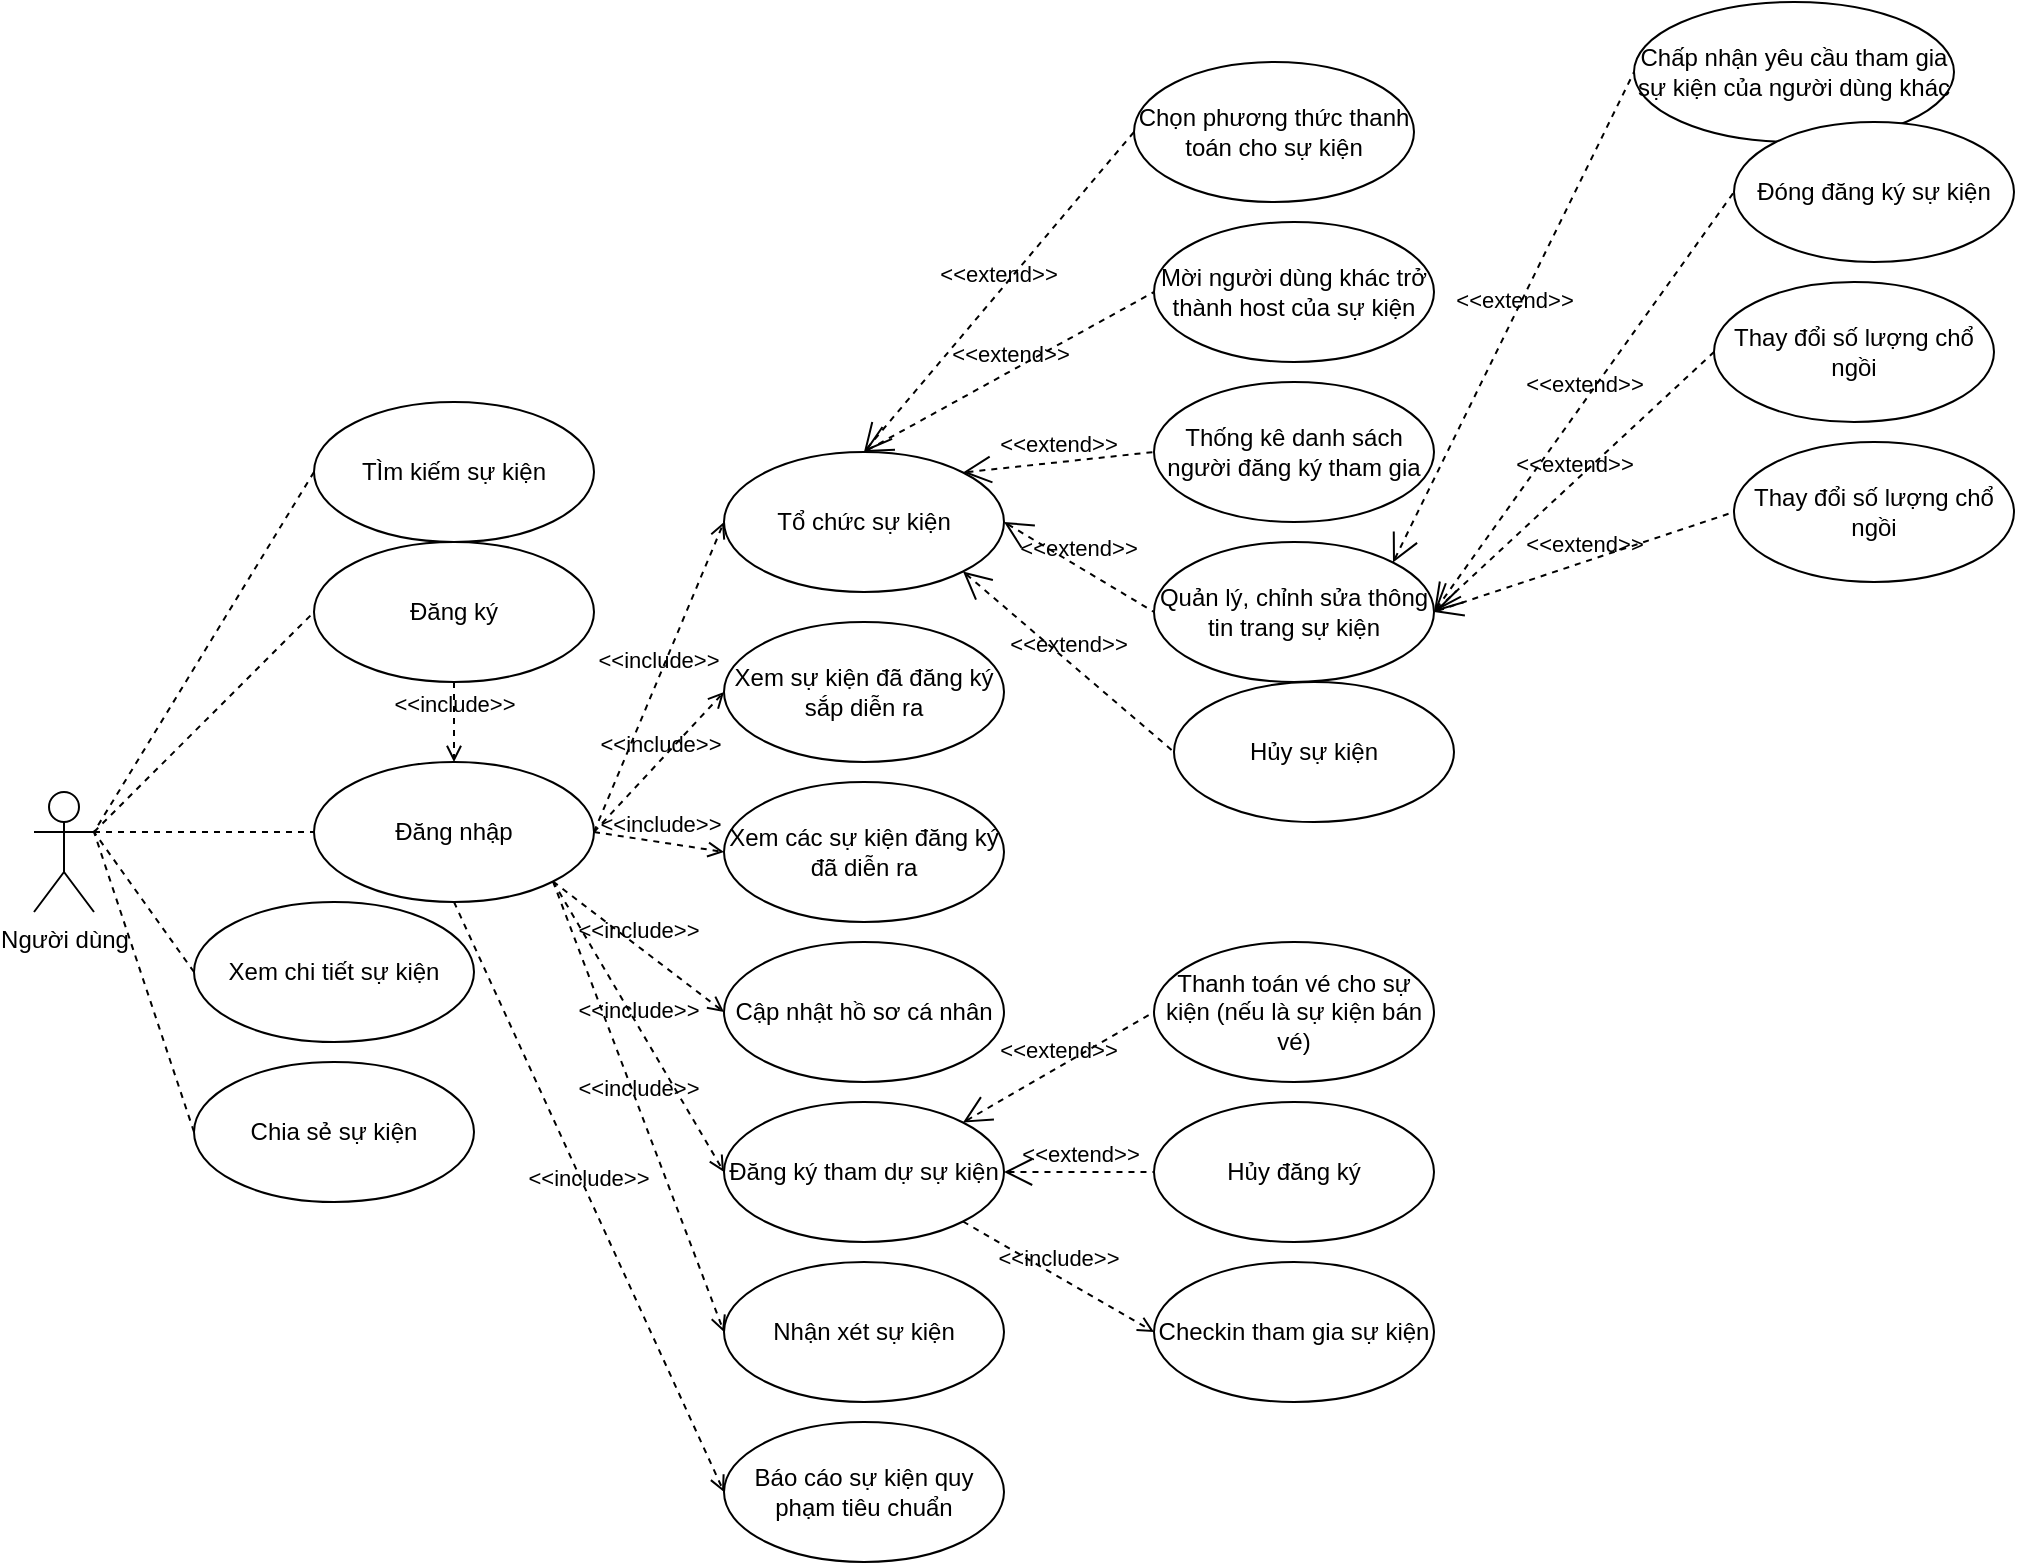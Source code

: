 <mxfile version="22.1.5" type="github" pages="6">
  <diagram name="User" id="NeqM0X-mX-ZQRLsJGkjQ">
    <mxGraphModel dx="1155" dy="683" grid="1" gridSize="10" guides="1" tooltips="1" connect="1" arrows="1" fold="1" page="1" pageScale="1" pageWidth="850" pageHeight="1100" math="0" shadow="0">
      <root>
        <mxCell id="0" />
        <mxCell id="1" parent="0" />
        <mxCell id="e6pvx2k11rM0_vtDr1QI-1" value="Người dùng" style="shape=umlActor;verticalLabelPosition=bottom;verticalAlign=top;html=1;outlineConnect=0;" parent="1" vertex="1">
          <mxGeometry x="80" y="485" width="30" height="60" as="geometry" />
        </mxCell>
        <mxCell id="e6pvx2k11rM0_vtDr1QI-2" value="Đăng nhập" style="ellipse;whiteSpace=wrap;html=1;" parent="1" vertex="1">
          <mxGeometry x="220" y="470" width="140" height="70" as="geometry" />
        </mxCell>
        <mxCell id="e6pvx2k11rM0_vtDr1QI-3" value="&amp;lt;&amp;lt;include&amp;gt;&amp;gt;" style="edgeStyle=none;html=1;endArrow=open;verticalAlign=bottom;dashed=1;labelBackgroundColor=none;rounded=0;exitX=1;exitY=0.5;exitDx=0;exitDy=0;entryX=0;entryY=0.5;entryDx=0;entryDy=0;" parent="1" source="e6pvx2k11rM0_vtDr1QI-2" target="e6pvx2k11rM0_vtDr1QI-4" edge="1">
          <mxGeometry width="160" relative="1" as="geometry">
            <mxPoint x="340" y="410" as="sourcePoint" />
            <mxPoint x="490" y="350" as="targetPoint" />
          </mxGeometry>
        </mxCell>
        <mxCell id="e6pvx2k11rM0_vtDr1QI-4" value="Tổ chức sự kiện" style="ellipse;whiteSpace=wrap;html=1;" parent="1" vertex="1">
          <mxGeometry x="425" y="315" width="140" height="70" as="geometry" />
        </mxCell>
        <mxCell id="e6pvx2k11rM0_vtDr1QI-5" value="Xem sự kiện đã đăng ký sắp diễn ra" style="ellipse;whiteSpace=wrap;html=1;" parent="1" vertex="1">
          <mxGeometry x="425" y="400" width="140" height="70" as="geometry" />
        </mxCell>
        <mxCell id="e6pvx2k11rM0_vtDr1QI-6" value="&amp;lt;&amp;lt;include&amp;gt;&amp;gt;" style="edgeStyle=none;html=1;endArrow=open;verticalAlign=bottom;dashed=1;labelBackgroundColor=none;rounded=0;exitX=1;exitY=0.5;exitDx=0;exitDy=0;entryX=0;entryY=0.5;entryDx=0;entryDy=0;" parent="1" source="e6pvx2k11rM0_vtDr1QI-2" target="e6pvx2k11rM0_vtDr1QI-5" edge="1">
          <mxGeometry width="160" relative="1" as="geometry">
            <mxPoint x="360" y="360" as="sourcePoint" />
            <mxPoint x="435" y="360" as="targetPoint" />
          </mxGeometry>
        </mxCell>
        <mxCell id="e6pvx2k11rM0_vtDr1QI-7" value="Xem các sự kiện đăng ký đã diễn ra" style="ellipse;whiteSpace=wrap;html=1;" parent="1" vertex="1">
          <mxGeometry x="425" y="480" width="140" height="70" as="geometry" />
        </mxCell>
        <mxCell id="e6pvx2k11rM0_vtDr1QI-8" value="&amp;lt;&amp;lt;include&amp;gt;&amp;gt;" style="edgeStyle=none;html=1;endArrow=open;verticalAlign=bottom;dashed=1;labelBackgroundColor=none;rounded=0;exitX=1;exitY=0.5;exitDx=0;exitDy=0;entryX=0;entryY=0.5;entryDx=0;entryDy=0;" parent="1" source="e6pvx2k11rM0_vtDr1QI-2" target="e6pvx2k11rM0_vtDr1QI-7" edge="1">
          <mxGeometry width="160" relative="1" as="geometry">
            <mxPoint x="360" y="360" as="sourcePoint" />
            <mxPoint x="435" y="445" as="targetPoint" />
          </mxGeometry>
        </mxCell>
        <mxCell id="e6pvx2k11rM0_vtDr1QI-9" value="Cập nhật hồ sơ cá nhân" style="ellipse;whiteSpace=wrap;html=1;" parent="1" vertex="1">
          <mxGeometry x="425" y="560" width="140" height="70" as="geometry" />
        </mxCell>
        <mxCell id="e6pvx2k11rM0_vtDr1QI-10" value="&amp;lt;&amp;lt;include&amp;gt;&amp;gt;" style="edgeStyle=none;html=1;endArrow=open;verticalAlign=bottom;dashed=1;labelBackgroundColor=none;rounded=0;exitX=1;exitY=1;exitDx=0;exitDy=0;entryX=0;entryY=0.5;entryDx=0;entryDy=0;" parent="1" source="e6pvx2k11rM0_vtDr1QI-2" target="e6pvx2k11rM0_vtDr1QI-9" edge="1">
          <mxGeometry width="160" relative="1" as="geometry">
            <mxPoint x="360" y="360" as="sourcePoint" />
            <mxPoint x="435" y="525" as="targetPoint" />
          </mxGeometry>
        </mxCell>
        <mxCell id="e6pvx2k11rM0_vtDr1QI-11" value="Đăng ký tham dự sự kiện" style="ellipse;whiteSpace=wrap;html=1;" parent="1" vertex="1">
          <mxGeometry x="425" y="640" width="140" height="70" as="geometry" />
        </mxCell>
        <mxCell id="e6pvx2k11rM0_vtDr1QI-12" value="&amp;lt;&amp;lt;include&amp;gt;&amp;gt;" style="edgeStyle=none;html=1;endArrow=open;verticalAlign=bottom;dashed=1;labelBackgroundColor=none;rounded=0;exitX=1;exitY=1;exitDx=0;exitDy=0;entryX=0;entryY=0.5;entryDx=0;entryDy=0;" parent="1" source="e6pvx2k11rM0_vtDr1QI-2" target="e6pvx2k11rM0_vtDr1QI-11" edge="1">
          <mxGeometry width="160" relative="1" as="geometry">
            <mxPoint x="339" y="385" as="sourcePoint" />
            <mxPoint x="435" y="605" as="targetPoint" />
          </mxGeometry>
        </mxCell>
        <mxCell id="e6pvx2k11rM0_vtDr1QI-13" value="Checkin tham gia sự kiện" style="ellipse;whiteSpace=wrap;html=1;" parent="1" vertex="1">
          <mxGeometry x="640" y="720" width="140" height="70" as="geometry" />
        </mxCell>
        <mxCell id="e6pvx2k11rM0_vtDr1QI-14" value="&amp;lt;&amp;lt;include&amp;gt;&amp;gt;" style="edgeStyle=none;html=1;endArrow=open;verticalAlign=bottom;dashed=1;labelBackgroundColor=none;rounded=0;exitX=1;exitY=1;exitDx=0;exitDy=0;entryX=0;entryY=0.5;entryDx=0;entryDy=0;" parent="1" source="e6pvx2k11rM0_vtDr1QI-11" target="e6pvx2k11rM0_vtDr1QI-13" edge="1">
          <mxGeometry width="160" relative="1" as="geometry">
            <mxPoint x="339" y="385" as="sourcePoint" />
            <mxPoint x="435" y="685" as="targetPoint" />
          </mxGeometry>
        </mxCell>
        <mxCell id="e6pvx2k11rM0_vtDr1QI-15" value="Nhận xét sự kiện" style="ellipse;whiteSpace=wrap;html=1;" parent="1" vertex="1">
          <mxGeometry x="425" y="720" width="140" height="70" as="geometry" />
        </mxCell>
        <mxCell id="e6pvx2k11rM0_vtDr1QI-16" value="&amp;lt;&amp;lt;include&amp;gt;&amp;gt;" style="edgeStyle=none;html=1;endArrow=open;verticalAlign=bottom;dashed=1;labelBackgroundColor=none;rounded=0;exitX=1;exitY=1;exitDx=0;exitDy=0;entryX=0;entryY=0.5;entryDx=0;entryDy=0;" parent="1" source="e6pvx2k11rM0_vtDr1QI-2" target="e6pvx2k11rM0_vtDr1QI-15" edge="1">
          <mxGeometry width="160" relative="1" as="geometry">
            <mxPoint x="280" y="470" as="sourcePoint" />
            <mxPoint x="435" y="770" as="targetPoint" />
          </mxGeometry>
        </mxCell>
        <mxCell id="e6pvx2k11rM0_vtDr1QI-17" value="" style="endArrow=none;dashed=1;html=1;rounded=0;entryX=0;entryY=0.5;entryDx=0;entryDy=0;exitX=1;exitY=0.333;exitDx=0;exitDy=0;exitPerimeter=0;" parent="1" source="e6pvx2k11rM0_vtDr1QI-1" target="e6pvx2k11rM0_vtDr1QI-2" edge="1">
          <mxGeometry width="50" height="50" relative="1" as="geometry">
            <mxPoint x="180" y="670" as="sourcePoint" />
            <mxPoint x="230" y="620" as="targetPoint" />
          </mxGeometry>
        </mxCell>
        <mxCell id="e6pvx2k11rM0_vtDr1QI-18" value="Đăng ký" style="ellipse;whiteSpace=wrap;html=1;" parent="1" vertex="1">
          <mxGeometry x="220" y="360" width="140" height="70" as="geometry" />
        </mxCell>
        <mxCell id="e6pvx2k11rM0_vtDr1QI-19" value="" style="endArrow=none;dashed=1;html=1;rounded=0;entryX=0;entryY=0.5;entryDx=0;entryDy=0;exitX=1;exitY=0.333;exitDx=0;exitDy=0;exitPerimeter=0;" parent="1" source="e6pvx2k11rM0_vtDr1QI-1" target="e6pvx2k11rM0_vtDr1QI-18" edge="1">
          <mxGeometry width="50" height="50" relative="1" as="geometry">
            <mxPoint x="180" y="360" as="sourcePoint" />
            <mxPoint x="220" y="360" as="targetPoint" />
          </mxGeometry>
        </mxCell>
        <mxCell id="e6pvx2k11rM0_vtDr1QI-20" value="Thanh toán vé cho sự kiện (nếu là sự kiện bán vé)" style="ellipse;whiteSpace=wrap;html=1;" parent="1" vertex="1">
          <mxGeometry x="640" y="560" width="140" height="70" as="geometry" />
        </mxCell>
        <mxCell id="e6pvx2k11rM0_vtDr1QI-21" value="Quản lý, chỉnh sửa thông tin trang sự kiện" style="ellipse;whiteSpace=wrap;html=1;" parent="1" vertex="1">
          <mxGeometry x="640" y="360" width="140" height="70" as="geometry" />
        </mxCell>
        <mxCell id="e6pvx2k11rM0_vtDr1QI-22" value="&amp;lt;&amp;lt;include&amp;gt;&amp;gt;" style="edgeStyle=none;html=1;endArrow=open;verticalAlign=bottom;dashed=1;labelBackgroundColor=none;rounded=0;exitX=0.5;exitY=1;exitDx=0;exitDy=0;entryX=0.5;entryY=0;entryDx=0;entryDy=0;" parent="1" source="e6pvx2k11rM0_vtDr1QI-18" target="e6pvx2k11rM0_vtDr1QI-2" edge="1">
          <mxGeometry width="160" relative="1" as="geometry">
            <mxPoint x="370" y="515" as="sourcePoint" />
            <mxPoint x="430" y="275" as="targetPoint" />
          </mxGeometry>
        </mxCell>
        <mxCell id="e6pvx2k11rM0_vtDr1QI-23" value="TÌm kiếm sự kiện" style="ellipse;whiteSpace=wrap;html=1;" parent="1" vertex="1">
          <mxGeometry x="220" y="290" width="140" height="70" as="geometry" />
        </mxCell>
        <mxCell id="e6pvx2k11rM0_vtDr1QI-24" value="Xem chi tiết sự kiện" style="ellipse;whiteSpace=wrap;html=1;" parent="1" vertex="1">
          <mxGeometry x="160" y="540" width="140" height="70" as="geometry" />
        </mxCell>
        <mxCell id="e6pvx2k11rM0_vtDr1QI-25" value="" style="endArrow=none;dashed=1;html=1;rounded=0;entryX=1;entryY=0.333;entryDx=0;entryDy=0;exitX=0;exitY=0.5;exitDx=0;exitDy=0;entryPerimeter=0;" parent="1" source="e6pvx2k11rM0_vtDr1QI-23" target="e6pvx2k11rM0_vtDr1QI-1" edge="1">
          <mxGeometry width="50" height="50" relative="1" as="geometry">
            <mxPoint x="170" y="515" as="sourcePoint" />
            <mxPoint x="230" y="375" as="targetPoint" />
          </mxGeometry>
        </mxCell>
        <mxCell id="e6pvx2k11rM0_vtDr1QI-26" value="" style="endArrow=none;dashed=1;html=1;rounded=0;entryX=1;entryY=0.333;entryDx=0;entryDy=0;exitX=0;exitY=0.5;exitDx=0;exitDy=0;entryPerimeter=0;" parent="1" source="e6pvx2k11rM0_vtDr1QI-24" target="e6pvx2k11rM0_vtDr1QI-1" edge="1">
          <mxGeometry width="50" height="50" relative="1" as="geometry">
            <mxPoint x="190" y="680" as="sourcePoint" />
            <mxPoint x="242" y="540" as="targetPoint" />
          </mxGeometry>
        </mxCell>
        <mxCell id="e6pvx2k11rM0_vtDr1QI-27" value="Chia sẻ sự kiện" style="ellipse;whiteSpace=wrap;html=1;" parent="1" vertex="1">
          <mxGeometry x="160" y="620" width="140" height="70" as="geometry" />
        </mxCell>
        <mxCell id="e6pvx2k11rM0_vtDr1QI-28" value="" style="endArrow=none;dashed=1;html=1;rounded=0;entryX=1;entryY=0.333;entryDx=0;entryDy=0;exitX=0;exitY=0.5;exitDx=0;exitDy=0;entryPerimeter=0;" parent="1" source="e6pvx2k11rM0_vtDr1QI-27" target="e6pvx2k11rM0_vtDr1QI-1" edge="1">
          <mxGeometry width="50" height="50" relative="1" as="geometry">
            <mxPoint x="200" y="670" as="sourcePoint" />
            <mxPoint x="251" y="540" as="targetPoint" />
          </mxGeometry>
        </mxCell>
        <mxCell id="e6pvx2k11rM0_vtDr1QI-29" value="Thống kê danh sách người đăng ký tham gia" style="ellipse;whiteSpace=wrap;html=1;" parent="1" vertex="1">
          <mxGeometry x="640" y="280" width="140" height="70" as="geometry" />
        </mxCell>
        <mxCell id="e6pvx2k11rM0_vtDr1QI-30" value="&amp;lt;&amp;lt;extend&amp;gt;&amp;gt;" style="edgeStyle=none;html=1;startArrow=open;endArrow=none;startSize=12;verticalAlign=bottom;dashed=1;labelBackgroundColor=none;rounded=0;exitX=1;exitY=0.5;exitDx=0;exitDy=0;entryX=0;entryY=0.5;entryDx=0;entryDy=0;" parent="1" source="e6pvx2k11rM0_vtDr1QI-4" target="e6pvx2k11rM0_vtDr1QI-21" edge="1">
          <mxGeometry width="160" relative="1" as="geometry">
            <mxPoint x="640" y="420" as="sourcePoint" />
            <mxPoint x="800" y="420" as="targetPoint" />
          </mxGeometry>
        </mxCell>
        <mxCell id="e6pvx2k11rM0_vtDr1QI-31" value="&amp;lt;&amp;lt;extend&amp;gt;&amp;gt;" style="edgeStyle=none;html=1;startArrow=open;endArrow=none;startSize=12;verticalAlign=bottom;dashed=1;labelBackgroundColor=none;rounded=0;entryX=0;entryY=0.5;entryDx=0;entryDy=0;exitX=1;exitY=0;exitDx=0;exitDy=0;" parent="1" source="e6pvx2k11rM0_vtDr1QI-4" target="e6pvx2k11rM0_vtDr1QI-29" edge="1">
          <mxGeometry width="160" relative="1" as="geometry">
            <mxPoint x="340" y="410" as="sourcePoint" />
            <mxPoint x="500" y="410" as="targetPoint" />
          </mxGeometry>
        </mxCell>
        <mxCell id="e6pvx2k11rM0_vtDr1QI-32" value="&amp;lt;&amp;lt;extend&amp;gt;&amp;gt;" style="edgeStyle=none;html=1;startArrow=open;endArrow=none;startSize=12;verticalAlign=bottom;dashed=1;labelBackgroundColor=none;rounded=0;exitX=1;exitY=1;exitDx=0;exitDy=0;entryX=0;entryY=0.5;entryDx=0;entryDy=0;" parent="1" source="e6pvx2k11rM0_vtDr1QI-4" target="e6pvx2k11rM0_vtDr1QI-33" edge="1">
          <mxGeometry width="160" relative="1" as="geometry">
            <mxPoint x="650" y="530" as="sourcePoint" />
            <mxPoint x="810" y="530" as="targetPoint" />
          </mxGeometry>
        </mxCell>
        <mxCell id="e6pvx2k11rM0_vtDr1QI-33" value="Hủy sự kiện" style="ellipse;whiteSpace=wrap;html=1;" parent="1" vertex="1">
          <mxGeometry x="650" y="430" width="140" height="70" as="geometry" />
        </mxCell>
        <mxCell id="e6pvx2k11rM0_vtDr1QI-34" value="Mời người dùng khác trở thành host của sự kiện" style="ellipse;whiteSpace=wrap;html=1;" parent="1" vertex="1">
          <mxGeometry x="640" y="200" width="140" height="70" as="geometry" />
        </mxCell>
        <mxCell id="e6pvx2k11rM0_vtDr1QI-35" value="&amp;lt;&amp;lt;extend&amp;gt;&amp;gt;" style="edgeStyle=none;html=1;startArrow=open;endArrow=none;startSize=12;verticalAlign=bottom;dashed=1;labelBackgroundColor=none;rounded=0;entryX=0;entryY=0.5;entryDx=0;entryDy=0;exitX=0.5;exitY=0;exitDx=0;exitDy=0;" parent="1" source="e6pvx2k11rM0_vtDr1QI-4" target="e6pvx2k11rM0_vtDr1QI-34" edge="1">
          <mxGeometry width="160" relative="1" as="geometry">
            <mxPoint x="544" y="245" as="sourcePoint" />
            <mxPoint x="500" y="330" as="targetPoint" />
          </mxGeometry>
        </mxCell>
        <mxCell id="e6pvx2k11rM0_vtDr1QI-36" value="&amp;lt;&amp;lt;extend&amp;gt;&amp;gt;" style="edgeStyle=none;html=1;startArrow=open;endArrow=none;startSize=12;verticalAlign=bottom;dashed=1;labelBackgroundColor=none;rounded=0;exitX=1;exitY=0.5;exitDx=0;exitDy=0;entryX=0;entryY=0.5;entryDx=0;entryDy=0;" parent="1" source="e6pvx2k11rM0_vtDr1QI-11" target="e6pvx2k11rM0_vtDr1QI-37" edge="1">
          <mxGeometry width="160" relative="1" as="geometry">
            <mxPoint x="600" y="630" as="sourcePoint" />
            <mxPoint x="866" y="785" as="targetPoint" />
          </mxGeometry>
        </mxCell>
        <mxCell id="e6pvx2k11rM0_vtDr1QI-37" value="Hủy đăng ký" style="ellipse;whiteSpace=wrap;html=1;" parent="1" vertex="1">
          <mxGeometry x="640" y="640" width="140" height="70" as="geometry" />
        </mxCell>
        <mxCell id="e6pvx2k11rM0_vtDr1QI-38" value="&amp;lt;&amp;lt;extend&amp;gt;&amp;gt;" style="edgeStyle=none;html=1;startArrow=open;endArrow=none;startSize=12;verticalAlign=bottom;dashed=1;labelBackgroundColor=none;rounded=0;exitX=1;exitY=0;exitDx=0;exitDy=0;entryX=0;entryY=0.5;entryDx=0;entryDy=0;" parent="1" source="e6pvx2k11rM0_vtDr1QI-11" target="e6pvx2k11rM0_vtDr1QI-20" edge="1">
          <mxGeometry width="160" relative="1" as="geometry">
            <mxPoint x="575" y="685" as="sourcePoint" />
            <mxPoint x="650" y="685" as="targetPoint" />
          </mxGeometry>
        </mxCell>
        <mxCell id="e6pvx2k11rM0_vtDr1QI-39" value="Báo cáo sự kiện quy phạm tiêu chuẩn" style="ellipse;whiteSpace=wrap;html=1;" parent="1" vertex="1">
          <mxGeometry x="425" y="800" width="140" height="70" as="geometry" />
        </mxCell>
        <mxCell id="e6pvx2k11rM0_vtDr1QI-40" value="&amp;lt;&amp;lt;include&amp;gt;&amp;gt;" style="edgeStyle=none;html=1;endArrow=open;verticalAlign=bottom;dashed=1;labelBackgroundColor=none;rounded=0;exitX=0.5;exitY=1;exitDx=0;exitDy=0;entryX=0;entryY=0.5;entryDx=0;entryDy=0;" parent="1" source="e6pvx2k11rM0_vtDr1QI-2" target="e6pvx2k11rM0_vtDr1QI-39" edge="1">
          <mxGeometry width="160" relative="1" as="geometry">
            <mxPoint x="349" y="540" as="sourcePoint" />
            <mxPoint x="435" y="765" as="targetPoint" />
          </mxGeometry>
        </mxCell>
        <mxCell id="xnBWXl8hW-DCX4TU_5qS-3" value="Chọn phương thức thanh toán cho sự kiện" style="ellipse;whiteSpace=wrap;html=1;" vertex="1" parent="1">
          <mxGeometry x="630" y="120" width="140" height="70" as="geometry" />
        </mxCell>
        <mxCell id="xnBWXl8hW-DCX4TU_5qS-4" value="&amp;lt;&amp;lt;extend&amp;gt;&amp;gt;" style="edgeStyle=none;html=1;startArrow=open;endArrow=none;startSize=12;verticalAlign=bottom;dashed=1;labelBackgroundColor=none;rounded=0;entryX=0;entryY=0.5;entryDx=0;entryDy=0;exitX=0.5;exitY=0;exitDx=0;exitDy=0;" edge="1" parent="1" source="e6pvx2k11rM0_vtDr1QI-4" target="xnBWXl8hW-DCX4TU_5qS-3">
          <mxGeometry width="160" relative="1" as="geometry">
            <mxPoint x="505" y="325" as="sourcePoint" />
            <mxPoint x="650" y="245" as="targetPoint" />
          </mxGeometry>
        </mxCell>
        <mxCell id="xnBWXl8hW-DCX4TU_5qS-5" value="Chấp nhận yêu cầu tham gia sự kiện của người dùng khác" style="ellipse;whiteSpace=wrap;html=1;" vertex="1" parent="1">
          <mxGeometry x="880" y="90" width="160" height="70" as="geometry" />
        </mxCell>
        <mxCell id="xnBWXl8hW-DCX4TU_5qS-6" value="&amp;lt;&amp;lt;extend&amp;gt;&amp;gt;" style="edgeStyle=none;html=1;startArrow=open;endArrow=none;startSize=12;verticalAlign=bottom;dashed=1;labelBackgroundColor=none;rounded=0;entryX=0;entryY=0.5;entryDx=0;entryDy=0;exitX=1;exitY=0;exitDx=0;exitDy=0;" edge="1" parent="1" source="e6pvx2k11rM0_vtDr1QI-21" target="xnBWXl8hW-DCX4TU_5qS-5">
          <mxGeometry width="160" relative="1" as="geometry">
            <mxPoint x="460" y="310" as="sourcePoint" />
            <mxPoint x="585" y="60" as="targetPoint" />
          </mxGeometry>
        </mxCell>
        <mxCell id="xnBWXl8hW-DCX4TU_5qS-7" value="Thay đổi số lượng chổ ngồi" style="ellipse;whiteSpace=wrap;html=1;" vertex="1" parent="1">
          <mxGeometry x="920" y="230" width="140" height="70" as="geometry" />
        </mxCell>
        <mxCell id="xnBWXl8hW-DCX4TU_5qS-8" value="&amp;lt;&amp;lt;extend&amp;gt;&amp;gt;" style="edgeStyle=none;html=1;startArrow=open;endArrow=none;startSize=12;verticalAlign=bottom;dashed=1;labelBackgroundColor=none;rounded=0;entryX=0;entryY=0.5;entryDx=0;entryDy=0;exitX=1;exitY=0.5;exitDx=0;exitDy=0;" edge="1" parent="1" source="e6pvx2k11rM0_vtDr1QI-21" target="xnBWXl8hW-DCX4TU_5qS-7">
          <mxGeometry width="160" relative="1" as="geometry">
            <mxPoint x="590" y="330" as="sourcePoint" />
            <mxPoint x="750" y="330" as="targetPoint" />
          </mxGeometry>
        </mxCell>
        <mxCell id="xnBWXl8hW-DCX4TU_5qS-9" value="Đóng đăng ký sự kiện" style="ellipse;whiteSpace=wrap;html=1;" vertex="1" parent="1">
          <mxGeometry x="930" y="150" width="140" height="70" as="geometry" />
        </mxCell>
        <mxCell id="xnBWXl8hW-DCX4TU_5qS-10" value="&amp;lt;&amp;lt;extend&amp;gt;&amp;gt;" style="edgeStyle=none;html=1;startArrow=open;endArrow=none;startSize=12;verticalAlign=bottom;dashed=1;labelBackgroundColor=none;rounded=0;entryX=0;entryY=0.5;entryDx=0;entryDy=0;exitX=1;exitY=0.5;exitDx=0;exitDy=0;" edge="1" parent="1" target="xnBWXl8hW-DCX4TU_5qS-9" source="e6pvx2k11rM0_vtDr1QI-21">
          <mxGeometry width="160" relative="1" as="geometry">
            <mxPoint x="820" y="455" as="sourcePoint" />
            <mxPoint x="790" y="390" as="targetPoint" />
          </mxGeometry>
        </mxCell>
        <mxCell id="xnBWXl8hW-DCX4TU_5qS-11" value="Thay đổi số lượng chổ ngồi" style="ellipse;whiteSpace=wrap;html=1;" vertex="1" parent="1">
          <mxGeometry x="930" y="310" width="140" height="70" as="geometry" />
        </mxCell>
        <mxCell id="xnBWXl8hW-DCX4TU_5qS-12" value="&amp;lt;&amp;lt;extend&amp;gt;&amp;gt;" style="edgeStyle=none;html=1;startArrow=open;endArrow=none;startSize=12;verticalAlign=bottom;dashed=1;labelBackgroundColor=none;rounded=0;entryX=0;entryY=0.5;entryDx=0;entryDy=0;exitX=1;exitY=0.5;exitDx=0;exitDy=0;" edge="1" parent="1" target="xnBWXl8hW-DCX4TU_5qS-11" source="e6pvx2k11rM0_vtDr1QI-21">
          <mxGeometry width="160" relative="1" as="geometry">
            <mxPoint x="860" y="345" as="sourcePoint" />
            <mxPoint x="830" y="280" as="targetPoint" />
          </mxGeometry>
        </mxCell>
      </root>
    </mxGraphModel>
  </diagram>
  <diagram id="KKULIdPZI-srDTRWcoeI" name="Admin">
    <mxGraphModel dx="1386" dy="819" grid="1" gridSize="10" guides="1" tooltips="1" connect="1" arrows="1" fold="1" page="1" pageScale="1" pageWidth="850" pageHeight="1100" math="0" shadow="0">
      <root>
        <mxCell id="0" />
        <mxCell id="1" parent="0" />
        <mxCell id="qllgtkI8i4HDoAaYyHrx-1" value="Xem chi tiết sự kiện" style="ellipse;whiteSpace=wrap;html=1;" parent="1" vertex="1">
          <mxGeometry x="550" y="340" width="120" height="80" as="geometry" />
        </mxCell>
        <mxCell id="qllgtkI8i4HDoAaYyHrx-2" value="Hủy sự kiện" style="ellipse;whiteSpace=wrap;html=1;" parent="1" vertex="1">
          <mxGeometry x="365" y="160" width="120" height="80" as="geometry" />
        </mxCell>
        <mxCell id="qllgtkI8i4HDoAaYyHrx-3" value="Gửi email" style="ellipse;whiteSpace=wrap;html=1;" parent="1" vertex="1">
          <mxGeometry x="365" y="250" width="120" height="80" as="geometry" />
        </mxCell>
        <mxCell id="qllgtkI8i4HDoAaYyHrx-4" value="Xem danh sách các sự kiện" style="ellipse;whiteSpace=wrap;html=1;" parent="1" vertex="1">
          <mxGeometry x="365" y="340" width="120" height="80" as="geometry" />
        </mxCell>
        <mxCell id="qllgtkI8i4HDoAaYyHrx-5" value="Chỉnh sửa sự kiện" style="ellipse;whiteSpace=wrap;html=1;" parent="1" vertex="1">
          <mxGeometry x="365" y="430" width="120" height="80" as="geometry" />
        </mxCell>
        <mxCell id="qllgtkI8i4HDoAaYyHrx-6" value="Đăng nhập" style="ellipse;whiteSpace=wrap;html=1;" parent="1" vertex="1">
          <mxGeometry x="180" y="270" width="120" height="80" as="geometry" />
        </mxCell>
        <mxCell id="qllgtkI8i4HDoAaYyHrx-7" value="&amp;lt;&amp;lt;include&amp;gt;&amp;gt;" style="edgeStyle=none;html=1;endArrow=open;verticalAlign=bottom;dashed=1;labelBackgroundColor=none;rounded=0;entryX=0;entryY=0.5;entryDx=0;entryDy=0;exitX=1;exitY=0.5;exitDx=0;exitDy=0;" parent="1" source="qllgtkI8i4HDoAaYyHrx-6" target="qllgtkI8i4HDoAaYyHrx-2" edge="1">
          <mxGeometry width="160" relative="1" as="geometry">
            <mxPoint x="410" y="320" as="sourcePoint" />
            <mxPoint x="545" y="140" as="targetPoint" />
          </mxGeometry>
        </mxCell>
        <mxCell id="qllgtkI8i4HDoAaYyHrx-8" value="&amp;lt;&amp;lt;include&amp;gt;&amp;gt;" style="edgeStyle=none;html=1;endArrow=open;verticalAlign=bottom;dashed=1;labelBackgroundColor=none;rounded=0;entryX=0;entryY=0.5;entryDx=0;entryDy=0;exitX=1;exitY=0.5;exitDx=0;exitDy=0;" parent="1" source="qllgtkI8i4HDoAaYyHrx-6" target="qllgtkI8i4HDoAaYyHrx-3" edge="1">
          <mxGeometry width="160" relative="1" as="geometry">
            <mxPoint x="420" y="330" as="sourcePoint" />
            <mxPoint x="555" y="150" as="targetPoint" />
          </mxGeometry>
        </mxCell>
        <mxCell id="qllgtkI8i4HDoAaYyHrx-9" value="&amp;lt;&amp;lt;include&amp;gt;&amp;gt;" style="edgeStyle=none;html=1;endArrow=open;verticalAlign=bottom;dashed=1;labelBackgroundColor=none;rounded=0;entryX=0;entryY=0.5;entryDx=0;entryDy=0;exitX=1;exitY=0.5;exitDx=0;exitDy=0;" parent="1" source="qllgtkI8i4HDoAaYyHrx-6" target="qllgtkI8i4HDoAaYyHrx-4" edge="1">
          <mxGeometry width="160" relative="1" as="geometry">
            <mxPoint x="430" y="340" as="sourcePoint" />
            <mxPoint x="565" y="160" as="targetPoint" />
          </mxGeometry>
        </mxCell>
        <mxCell id="qllgtkI8i4HDoAaYyHrx-10" value="&amp;lt;&amp;lt;include&amp;gt;&amp;gt;" style="edgeStyle=none;html=1;endArrow=open;verticalAlign=bottom;dashed=1;labelBackgroundColor=none;rounded=0;entryX=0;entryY=0.5;entryDx=0;entryDy=0;exitX=1;exitY=0.5;exitDx=0;exitDy=0;" parent="1" source="qllgtkI8i4HDoAaYyHrx-6" target="qllgtkI8i4HDoAaYyHrx-5" edge="1">
          <mxGeometry width="160" relative="1" as="geometry">
            <mxPoint x="440" y="350" as="sourcePoint" />
            <mxPoint x="575" y="170" as="targetPoint" />
          </mxGeometry>
        </mxCell>
        <mxCell id="qllgtkI8i4HDoAaYyHrx-11" value="Admin" style="shape=umlActor;html=1;verticalLabelPosition=bottom;verticalAlign=top;align=center;" parent="1" vertex="1">
          <mxGeometry x="120" y="290" width="30" height="60" as="geometry" />
        </mxCell>
        <mxCell id="qllgtkI8i4HDoAaYyHrx-12" value="" style="endArrow=none;dashed=1;html=1;dashPattern=1 3;strokeWidth=2;rounded=0;entryX=1;entryY=0.333;entryDx=0;entryDy=0;entryPerimeter=0;exitX=0;exitY=0.5;exitDx=0;exitDy=0;" parent="1" source="qllgtkI8i4HDoAaYyHrx-6" target="qllgtkI8i4HDoAaYyHrx-11" edge="1">
          <mxGeometry width="50" height="50" relative="1" as="geometry">
            <mxPoint x="510" y="310" as="sourcePoint" />
            <mxPoint x="560" y="260" as="targetPoint" />
          </mxGeometry>
        </mxCell>
        <mxCell id="qllgtkI8i4HDoAaYyHrx-13" value="&amp;lt;&amp;lt;extend&amp;gt;&amp;gt;" style="edgeStyle=none;html=1;startArrow=open;endArrow=none;startSize=12;verticalAlign=bottom;dashed=1;labelBackgroundColor=none;rounded=0;exitX=1;exitY=0.5;exitDx=0;exitDy=0;entryX=0;entryY=0.5;entryDx=0;entryDy=0;" parent="1" source="qllgtkI8i4HDoAaYyHrx-4" target="qllgtkI8i4HDoAaYyHrx-1" edge="1">
          <mxGeometry width="160" relative="1" as="geometry">
            <mxPoint x="340" y="280" as="sourcePoint" />
            <mxPoint x="500" y="280" as="targetPoint" />
          </mxGeometry>
        </mxCell>
        <mxCell id="qllgtkI8i4HDoAaYyHrx-14" value="Quản lý việc khóa tài khoản người dùng" style="ellipse;whiteSpace=wrap;html=1;" parent="1" vertex="1">
          <mxGeometry x="365" y="520" width="120" height="80" as="geometry" />
        </mxCell>
        <mxCell id="qllgtkI8i4HDoAaYyHrx-15" value="&amp;lt;&amp;lt;include&amp;gt;&amp;gt;" style="edgeStyle=none;html=1;endArrow=open;verticalAlign=bottom;dashed=1;labelBackgroundColor=none;rounded=0;entryX=0;entryY=0.5;entryDx=0;entryDy=0;exitX=1;exitY=1;exitDx=0;exitDy=0;" parent="1" source="qllgtkI8i4HDoAaYyHrx-6" target="qllgtkI8i4HDoAaYyHrx-14" edge="1">
          <mxGeometry width="160" relative="1" as="geometry">
            <mxPoint x="310" y="320" as="sourcePoint" />
            <mxPoint x="375" y="480" as="targetPoint" />
          </mxGeometry>
        </mxCell>
      </root>
    </mxGraphModel>
  </diagram>
  <diagram id="6-pq8HjNQF-Kplnulmwx" name="Signup">
    <mxGraphModel dx="1386" dy="819" grid="1" gridSize="10" guides="1" tooltips="1" connect="1" arrows="1" fold="1" page="1" pageScale="1" pageWidth="850" pageHeight="1100" math="0" shadow="0">
      <root>
        <mxCell id="0" />
        <mxCell id="1" parent="0" />
        <mxCell id="5BU5sunPpOds_kOeNxCy-1" value="" style="html=1;dashed=0;whiteSpace=wrap;" parent="1" vertex="1">
          <mxGeometry x="430" y="80" width="300" height="600" as="geometry" />
        </mxCell>
        <mxCell id="5BU5sunPpOds_kOeNxCy-2" value="" style="html=1;dashed=0;whiteSpace=wrap;" parent="1" vertex="1">
          <mxGeometry x="200" y="80" width="220" height="600" as="geometry" />
        </mxCell>
        <mxCell id="5BU5sunPpOds_kOeNxCy-3" value="" style="ellipse;html=1;shape=startState;fillColor=#000000;strokeColor=#ff0000;" parent="1" vertex="1">
          <mxGeometry x="260" y="130" width="30" height="30" as="geometry" />
        </mxCell>
        <mxCell id="5BU5sunPpOds_kOeNxCy-4" value="" style="edgeStyle=orthogonalEdgeStyle;html=1;verticalAlign=bottom;endArrow=open;endSize=8;strokeColor=#ff0000;rounded=0;entryX=0.5;entryY=0;entryDx=0;entryDy=0;" parent="1" source="5BU5sunPpOds_kOeNxCy-3" target="5BU5sunPpOds_kOeNxCy-9" edge="1">
          <mxGeometry relative="1" as="geometry">
            <mxPoint x="275" y="220" as="targetPoint" />
          </mxGeometry>
        </mxCell>
        <mxCell id="5BU5sunPpOds_kOeNxCy-5" value="" style="ellipse;html=1;shape=endState;fillColor=#000000;strokeColor=#ff0000;" parent="1" vertex="1">
          <mxGeometry x="645" y="630" width="30" height="30" as="geometry" />
        </mxCell>
        <mxCell id="5BU5sunPpOds_kOeNxCy-6" value="Có tài khoản?" style="rhombus;whiteSpace=wrap;html=1;fontColor=#000000;fillColor=#ffffc0;strokeColor=#ff0000;" parent="1" vertex="1">
          <mxGeometry x="235" y="280" width="80" height="40" as="geometry" />
        </mxCell>
        <mxCell id="5BU5sunPpOds_kOeNxCy-7" value="no" style="edgeStyle=orthogonalEdgeStyle;html=1;align=left;verticalAlign=bottom;endArrow=open;endSize=8;strokeColor=#ff0000;rounded=0;entryX=0;entryY=0.5;entryDx=0;entryDy=0;" parent="1" source="5BU5sunPpOds_kOeNxCy-6" target="5BU5sunPpOds_kOeNxCy-10" edge="1">
          <mxGeometry x="-1" relative="1" as="geometry">
            <mxPoint x="670" y="380" as="targetPoint" />
          </mxGeometry>
        </mxCell>
        <mxCell id="5BU5sunPpOds_kOeNxCy-8" value="yes" style="edgeStyle=orthogonalEdgeStyle;html=1;align=left;verticalAlign=top;endArrow=open;endSize=8;strokeColor=#ff0000;rounded=0;entryX=0.5;entryY=0;entryDx=0;entryDy=0;" parent="1" source="5BU5sunPpOds_kOeNxCy-6" target="5BU5sunPpOds_kOeNxCy-12" edge="1">
          <mxGeometry x="-1" relative="1" as="geometry">
            <mxPoint x="440" y="370" as="targetPoint" />
            <Array as="points">
              <mxPoint x="275" y="380" />
              <mxPoint x="275" y="380" />
            </Array>
          </mxGeometry>
        </mxCell>
        <mxCell id="5BU5sunPpOds_kOeNxCy-9" value="Tương tác với web" style="rounded=1;whiteSpace=wrap;html=1;arcSize=40;fontColor=#000000;fillColor=#ffffc0;strokeColor=#ff0000;" parent="1" vertex="1">
          <mxGeometry x="215" y="200" width="120" height="40" as="geometry" />
        </mxCell>
        <mxCell id="5BU5sunPpOds_kOeNxCy-10" value="Form đăng ký" style="rounded=1;whiteSpace=wrap;html=1;arcSize=40;fontColor=#000000;fillColor=#ffffc0;strokeColor=#ff0000;" parent="1" vertex="1">
          <mxGeometry x="600" y="280" width="120" height="40" as="geometry" />
        </mxCell>
        <mxCell id="5BU5sunPpOds_kOeNxCy-11" value="" style="edgeStyle=orthogonalEdgeStyle;html=1;verticalAlign=bottom;endArrow=open;endSize=8;strokeColor=#ff0000;rounded=0;entryX=0.5;entryY=0;entryDx=0;entryDy=0;" parent="1" source="5BU5sunPpOds_kOeNxCy-10" target="5BU5sunPpOds_kOeNxCy-15" edge="1">
          <mxGeometry relative="1" as="geometry">
            <mxPoint x="580" y="300" as="targetPoint" />
            <Array as="points">
              <mxPoint x="660" y="330" />
              <mxPoint x="585" y="330" />
            </Array>
          </mxGeometry>
        </mxCell>
        <mxCell id="5BU5sunPpOds_kOeNxCy-12" value="Nhập email và mật khẩu" style="rounded=1;whiteSpace=wrap;html=1;arcSize=40;fontColor=#000000;fillColor=#ffffc0;strokeColor=#ff0000;" parent="1" vertex="1">
          <mxGeometry x="215" y="380" width="120" height="40" as="geometry" />
        </mxCell>
        <mxCell id="5BU5sunPpOds_kOeNxCy-13" value="" style="edgeStyle=orthogonalEdgeStyle;html=1;verticalAlign=bottom;endArrow=open;endSize=8;strokeColor=#ff0000;rounded=0;exitX=0.5;exitY=1;exitDx=0;exitDy=0;entryX=0;entryY=0.5;entryDx=0;entryDy=0;" parent="1" source="5BU5sunPpOds_kOeNxCy-12" target="5BU5sunPpOds_kOeNxCy-21" edge="1">
          <mxGeometry relative="1" as="geometry">
            <mxPoint x="275" y="480" as="targetPoint" />
            <mxPoint x="720" y="370" as="sourcePoint" />
          </mxGeometry>
        </mxCell>
        <mxCell id="5BU5sunPpOds_kOeNxCy-14" value="" style="edgeStyle=orthogonalEdgeStyle;html=1;verticalAlign=bottom;endArrow=open;endSize=8;strokeColor=#ff0000;rounded=0;entryX=0.5;entryY=0;entryDx=0;entryDy=0;exitX=0.5;exitY=1;exitDx=0;exitDy=0;" parent="1" source="5BU5sunPpOds_kOeNxCy-9" target="5BU5sunPpOds_kOeNxCy-6" edge="1">
          <mxGeometry relative="1" as="geometry">
            <mxPoint x="610" y="260" as="targetPoint" />
            <mxPoint x="610" y="200" as="sourcePoint" />
          </mxGeometry>
        </mxCell>
        <mxCell id="5BU5sunPpOds_kOeNxCy-15" value="Nhập email và mật khẩu" style="rounded=1;whiteSpace=wrap;html=1;arcSize=40;fontColor=#000000;fillColor=#ffffc0;strokeColor=#ff0000;" parent="1" vertex="1">
          <mxGeometry x="525" y="350" width="120" height="40" as="geometry" />
        </mxCell>
        <mxCell id="5BU5sunPpOds_kOeNxCy-16" value="" style="edgeStyle=orthogonalEdgeStyle;html=1;verticalAlign=bottom;endArrow=open;endSize=8;strokeColor=#ff0000;rounded=0;exitX=0.5;exitY=1;exitDx=0;exitDy=0;entryX=0;entryY=0.5;entryDx=0;entryDy=0;" parent="1" source="5BU5sunPpOds_kOeNxCy-15" target="5BU5sunPpOds_kOeNxCy-17" edge="1">
          <mxGeometry relative="1" as="geometry">
            <mxPoint x="425" y="480" as="targetPoint" />
            <mxPoint x="905" y="370" as="sourcePoint" />
          </mxGeometry>
        </mxCell>
        <mxCell id="5BU5sunPpOds_kOeNxCy-17" value="Lưu dữ liệu" style="rounded=1;whiteSpace=wrap;html=1;arcSize=40;fontColor=#000000;fillColor=#ffffc0;strokeColor=#ff0000;" parent="1" vertex="1">
          <mxGeometry x="600" y="440" width="120" height="40" as="geometry" />
        </mxCell>
        <mxCell id="5BU5sunPpOds_kOeNxCy-18" value="" style="edgeStyle=orthogonalEdgeStyle;html=1;verticalAlign=bottom;endArrow=open;endSize=8;strokeColor=#ff0000;rounded=0;entryX=0.5;entryY=0;entryDx=0;entryDy=0;" parent="1" source="5BU5sunPpOds_kOeNxCy-17" target="5BU5sunPpOds_kOeNxCy-19" edge="1">
          <mxGeometry relative="1" as="geometry">
            <mxPoint x="545" y="540" as="targetPoint" />
          </mxGeometry>
        </mxCell>
        <mxCell id="5BU5sunPpOds_kOeNxCy-19" value="Hiển thị trang web" style="rounded=1;whiteSpace=wrap;html=1;arcSize=40;fontColor=#000000;fillColor=#ffffc0;strokeColor=#ff0000;" parent="1" vertex="1">
          <mxGeometry x="600" y="560" width="120" height="40" as="geometry" />
        </mxCell>
        <mxCell id="5BU5sunPpOds_kOeNxCy-20" value="" style="edgeStyle=orthogonalEdgeStyle;html=1;verticalAlign=bottom;endArrow=open;endSize=8;strokeColor=#ff0000;rounded=0;entryX=0.5;entryY=0;entryDx=0;entryDy=0;" parent="1" source="5BU5sunPpOds_kOeNxCy-19" target="5BU5sunPpOds_kOeNxCy-5" edge="1">
          <mxGeometry relative="1" as="geometry">
            <mxPoint x="360" y="630" as="targetPoint" />
          </mxGeometry>
        </mxCell>
        <mxCell id="5BU5sunPpOds_kOeNxCy-21" value="Hợp lệ?" style="rhombus;whiteSpace=wrap;html=1;fontColor=#000000;fillColor=#ffffc0;strokeColor=#ff0000;" parent="1" vertex="1">
          <mxGeometry x="460" y="440" width="80" height="40" as="geometry" />
        </mxCell>
        <mxCell id="5BU5sunPpOds_kOeNxCy-22" value="no" style="edgeStyle=orthogonalEdgeStyle;html=1;align=left;verticalAlign=bottom;endArrow=open;endSize=8;strokeColor=#ff0000;rounded=0;entryX=1;entryY=0.5;entryDx=0;entryDy=0;" parent="1" source="5BU5sunPpOds_kOeNxCy-21" target="5BU5sunPpOds_kOeNxCy-12" edge="1">
          <mxGeometry x="-1" relative="1" as="geometry">
            <mxPoint x="485" y="540" as="targetPoint" />
            <Array as="points">
              <mxPoint x="500" y="400" />
            </Array>
          </mxGeometry>
        </mxCell>
        <mxCell id="5BU5sunPpOds_kOeNxCy-23" value="yes" style="edgeStyle=orthogonalEdgeStyle;html=1;align=left;verticalAlign=top;endArrow=open;endSize=8;strokeColor=#ff0000;rounded=0;entryX=1;entryY=0.5;entryDx=0;entryDy=0;" parent="1" source="5BU5sunPpOds_kOeNxCy-21" target="5BU5sunPpOds_kOeNxCy-24" edge="1">
          <mxGeometry x="-1" relative="1" as="geometry">
            <mxPoint x="380" y="580" as="targetPoint" />
            <Array as="points">
              <mxPoint x="500" y="520" />
            </Array>
          </mxGeometry>
        </mxCell>
        <mxCell id="5BU5sunPpOds_kOeNxCy-24" value="Đăng nhập thành công" style="rounded=1;whiteSpace=wrap;html=1;arcSize=40;fontColor=#000000;fillColor=#ffffc0;strokeColor=#ff0000;" parent="1" vertex="1">
          <mxGeometry x="215" y="500" width="120" height="40" as="geometry" />
        </mxCell>
        <mxCell id="5BU5sunPpOds_kOeNxCy-25" value="" style="edgeStyle=orthogonalEdgeStyle;html=1;verticalAlign=bottom;endArrow=open;endSize=8;strokeColor=#ff0000;rounded=0;entryX=0;entryY=0.5;entryDx=0;entryDy=0;" parent="1" source="5BU5sunPpOds_kOeNxCy-24" target="5BU5sunPpOds_kOeNxCy-26" edge="1">
          <mxGeometry relative="1" as="geometry">
            <mxPoint x="170" y="600" as="targetPoint" />
            <Array as="points">
              <mxPoint x="280" y="580" />
            </Array>
          </mxGeometry>
        </mxCell>
        <mxCell id="5BU5sunPpOds_kOeNxCy-26" value="Kiểm quyền" style="rounded=1;whiteSpace=wrap;html=1;arcSize=40;fontColor=#000000;fillColor=#ffffc0;strokeColor=#ff0000;" parent="1" vertex="1">
          <mxGeometry x="440" y="560" width="120" height="40" as="geometry" />
        </mxCell>
        <mxCell id="5BU5sunPpOds_kOeNxCy-27" value="" style="edgeStyle=orthogonalEdgeStyle;html=1;verticalAlign=bottom;endArrow=open;endSize=8;strokeColor=#ff0000;rounded=0;entryX=0;entryY=0.5;entryDx=0;entryDy=0;" parent="1" source="5BU5sunPpOds_kOeNxCy-26" target="5BU5sunPpOds_kOeNxCy-19" edge="1">
          <mxGeometry relative="1" as="geometry">
            <mxPoint x="260" y="660" as="targetPoint" />
          </mxGeometry>
        </mxCell>
        <mxCell id="5BU5sunPpOds_kOeNxCy-28" value="System" style="html=1;dashed=0;whiteSpace=wrap;" parent="1" vertex="1">
          <mxGeometry x="620" y="100" width="100" height="50" as="geometry" />
        </mxCell>
        <mxCell id="5BU5sunPpOds_kOeNxCy-29" value="User" style="html=1;dashed=0;whiteSpace=wrap;" parent="1" vertex="1">
          <mxGeometry x="310" y="100" width="100" height="50" as="geometry" />
        </mxCell>
      </root>
    </mxGraphModel>
  </diagram>
  <diagram id="P33qaTLu9tJgytlXy5ka" name="Load Balancer">
    <mxGraphModel dx="996" dy="819" grid="1" gridSize="10" guides="1" tooltips="1" connect="1" arrows="1" fold="1" page="1" pageScale="1" pageWidth="850" pageHeight="1100" math="0" shadow="0">
      <root>
        <mxCell id="0" />
        <mxCell id="1" parent="0" />
        <mxCell id="p7AYnf7O9vpONDiTt9js-20" style="edgeStyle=orthogonalEdgeStyle;rounded=0;orthogonalLoop=1;jettySize=auto;html=1;entryX=0;entryY=0.5;entryDx=0;entryDy=0;exitX=0.029;exitY=0.567;exitDx=0;exitDy=0;exitPerimeter=0;" edge="1" parent="1" source="p7AYnf7O9vpONDiTt9js-2" target="p7AYnf7O9vpONDiTt9js-24">
          <mxGeometry relative="1" as="geometry">
            <mxPoint x="69" y="357.5" as="targetPoint" />
            <Array as="points">
              <mxPoint x="80" y="224" />
              <mxPoint x="80" y="280" />
            </Array>
          </mxGeometry>
        </mxCell>
        <mxCell id="p7AYnf7O9vpONDiTt9js-2" value="" style="image;aspect=fixed;html=1;points=[];align=center;fontSize=12;image=img/lib/azure2/networking/DNS_Private_Resolver.svg;" vertex="1" parent="1">
          <mxGeometry x="161" y="190" width="68" height="60" as="geometry" />
        </mxCell>
        <mxCell id="p7AYnf7O9vpONDiTt9js-12" style="edgeStyle=orthogonalEdgeStyle;rounded=0;orthogonalLoop=1;jettySize=auto;html=1;" edge="1" parent="1" source="p7AYnf7O9vpONDiTt9js-4" target="p7AYnf7O9vpONDiTt9js-2">
          <mxGeometry relative="1" as="geometry" />
        </mxCell>
        <mxCell id="p7AYnf7O9vpONDiTt9js-31" style="edgeStyle=orthogonalEdgeStyle;rounded=0;orthogonalLoop=1;jettySize=auto;html=1;entryX=0.5;entryY=0;entryDx=0;entryDy=0;" edge="1" parent="1" source="p7AYnf7O9vpONDiTt9js-4" target="p7AYnf7O9vpONDiTt9js-29">
          <mxGeometry relative="1" as="geometry" />
        </mxCell>
        <mxCell id="p7AYnf7O9vpONDiTt9js-4" value="" style="rounded=1;whiteSpace=wrap;html=1;" vertex="1" parent="1">
          <mxGeometry x="310" y="130" width="280" height="180" as="geometry" />
        </mxCell>
        <mxCell id="p7AYnf7O9vpONDiTt9js-5" value="User" style="text;html=1;strokeColor=none;fillColor=none;align=center;verticalAlign=middle;whiteSpace=wrap;rounded=0;fontSize=24;" vertex="1" parent="1">
          <mxGeometry x="340" y="140" width="60" height="30" as="geometry" />
        </mxCell>
        <mxCell id="p7AYnf7O9vpONDiTt9js-8" value="" style="sketch=0;html=1;aspect=fixed;strokeColor=none;shadow=0;fillColor=#3B8DF1;verticalAlign=top;labelPosition=center;verticalLabelPosition=bottom;shape=mxgraph.gcp2.phone_android" vertex="1" parent="1">
          <mxGeometry x="350.4" y="190" width="39.2" height="70" as="geometry" />
        </mxCell>
        <mxCell id="p7AYnf7O9vpONDiTt9js-9" value="" style="image;aspect=fixed;perimeter=ellipsePerimeter;html=1;align=center;shadow=0;dashed=0;spacingTop=3;image=img/lib/active_directory/laptop_client.svg;" vertex="1" parent="1">
          <mxGeometry x="490" y="185" width="72" height="80" as="geometry" />
        </mxCell>
        <mxCell id="p7AYnf7O9vpONDiTt9js-10" value="Web browser" style="text;html=1;strokeColor=none;fillColor=none;align=center;verticalAlign=middle;whiteSpace=wrap;rounded=0;fontSize=24;" vertex="1" parent="1">
          <mxGeometry x="420" y="195" width="60" height="30" as="geometry" />
        </mxCell>
        <mxCell id="p7AYnf7O9vpONDiTt9js-23" value="" style="shape=table;startSize=0;container=1;collapsible=0;childLayout=tableLayout;" vertex="1" parent="1">
          <mxGeometry x="100" y="250" width="190" height="60" as="geometry" />
        </mxCell>
        <mxCell id="p7AYnf7O9vpONDiTt9js-24" value="" style="shape=tableRow;horizontal=0;startSize=0;swimlaneHead=0;swimlaneBody=0;strokeColor=inherit;top=0;left=0;bottom=0;right=0;collapsible=0;dropTarget=0;fillColor=none;points=[[0,0.5],[1,0.5]];portConstraint=eastwest;" vertex="1" parent="p7AYnf7O9vpONDiTt9js-23">
          <mxGeometry width="190" height="60" as="geometry" />
        </mxCell>
        <mxCell id="p7AYnf7O9vpONDiTt9js-25" value="My domain" style="shape=partialRectangle;html=1;whiteSpace=wrap;connectable=0;strokeColor=inherit;overflow=hidden;fillColor=none;top=0;left=0;bottom=0;right=0;pointerEvents=1;" vertex="1" parent="p7AYnf7O9vpONDiTt9js-24">
          <mxGeometry width="95" height="60" as="geometry">
            <mxRectangle width="95" height="60" as="alternateBounds" />
          </mxGeometry>
        </mxCell>
        <mxCell id="p7AYnf7O9vpONDiTt9js-26" value="My IP" style="shape=partialRectangle;html=1;whiteSpace=wrap;connectable=0;strokeColor=inherit;overflow=hidden;fillColor=none;top=0;left=0;bottom=0;right=0;pointerEvents=1;" vertex="1" parent="p7AYnf7O9vpONDiTt9js-24">
          <mxGeometry x="95" width="95" height="60" as="geometry">
            <mxRectangle width="95" height="60" as="alternateBounds" />
          </mxGeometry>
        </mxCell>
        <mxCell id="p7AYnf7O9vpONDiTt9js-27" value="" style="rounded=1;whiteSpace=wrap;html=1;" vertex="1" parent="1">
          <mxGeometry x="310" y="440" width="280" height="160" as="geometry" />
        </mxCell>
        <mxCell id="p7AYnf7O9vpONDiTt9js-29" value="&lt;font style=&quot;font-size: 16px;&quot;&gt;Load Balancer&lt;/font&gt;" style="rounded=1;whiteSpace=wrap;html=1;" vertex="1" parent="1">
          <mxGeometry x="405" y="360" width="95" height="50" as="geometry" />
        </mxCell>
        <mxCell id="p7AYnf7O9vpONDiTt9js-32" value="My IP" style="text;html=1;strokeColor=none;fillColor=none;align=center;verticalAlign=middle;whiteSpace=wrap;rounded=0;labelBackgroundColor=default;" vertex="1" parent="1">
          <mxGeometry x="420" y="320" width="60" height="30" as="geometry" />
        </mxCell>
        <mxCell id="p7AYnf7O9vpONDiTt9js-34" value="" style="image;aspect=fixed;perimeter=ellipsePerimeter;html=1;align=center;shadow=0;dashed=0;spacingTop=3;image=img/lib/active_directory/database_server.svg;" vertex="1" parent="1">
          <mxGeometry x="326.2" y="460" width="73.8" height="90" as="geometry" />
        </mxCell>
        <mxCell id="p7AYnf7O9vpONDiTt9js-35" value="" style="image;aspect=fixed;perimeter=ellipsePerimeter;html=1;align=center;shadow=0;dashed=0;spacingTop=3;image=img/lib/active_directory/database_server.svg;" vertex="1" parent="1">
          <mxGeometry x="500" y="460" width="73.8" height="90" as="geometry" />
        </mxCell>
        <mxCell id="p7AYnf7O9vpONDiTt9js-36" value="Server 1" style="text;html=1;strokeColor=none;fillColor=none;align=center;verticalAlign=middle;whiteSpace=wrap;rounded=0;" vertex="1" parent="1">
          <mxGeometry x="340" y="560" width="60" height="30" as="geometry" />
        </mxCell>
        <mxCell id="p7AYnf7O9vpONDiTt9js-37" value="Server 2" style="text;html=1;strokeColor=none;fillColor=none;align=center;verticalAlign=middle;whiteSpace=wrap;rounded=0;" vertex="1" parent="1">
          <mxGeometry x="506.9" y="560" width="60" height="30" as="geometry" />
        </mxCell>
        <mxCell id="p7AYnf7O9vpONDiTt9js-38" value="" style="endArrow=classic;html=1;rounded=0;entryX=0.75;entryY=0;entryDx=0;entryDy=0;exitX=0.25;exitY=1;exitDx=0;exitDy=0;" edge="1" parent="1" source="p7AYnf7O9vpONDiTt9js-29" target="p7AYnf7O9vpONDiTt9js-34">
          <mxGeometry width="50" height="50" relative="1" as="geometry">
            <mxPoint x="430" y="460" as="sourcePoint" />
            <mxPoint x="450" y="520" as="targetPoint" />
          </mxGeometry>
        </mxCell>
        <mxCell id="p7AYnf7O9vpONDiTt9js-39" value="" style="endArrow=classic;html=1;rounded=0;entryX=0.25;entryY=0;entryDx=0;entryDy=0;exitX=0.75;exitY=1;exitDx=0;exitDy=0;" edge="1" parent="1" source="p7AYnf7O9vpONDiTt9js-29" target="p7AYnf7O9vpONDiTt9js-35">
          <mxGeometry width="50" height="50" relative="1" as="geometry">
            <mxPoint x="440" y="470" as="sourcePoint" />
            <mxPoint x="389" y="505" as="targetPoint" />
          </mxGeometry>
        </mxCell>
      </root>
    </mxGraphModel>
  </diagram>
  <diagram id="BMgnTU1aKwQweazKaVMf" name="Page-5">
    <mxGraphModel dx="956" dy="565" grid="1" gridSize="10" guides="1" tooltips="1" connect="1" arrows="1" fold="1" page="1" pageScale="1" pageWidth="850" pageHeight="1100" math="0" shadow="0">
      <root>
        <mxCell id="0" />
        <mxCell id="1" parent="0" />
        <mxCell id="BUs4ONnZg6jwiVeGJo49-1" value="" style="html=1;dashed=0;whiteSpace=wrap;" vertex="1" parent="1">
          <mxGeometry x="430" y="80" width="300" height="320" as="geometry" />
        </mxCell>
        <mxCell id="BUs4ONnZg6jwiVeGJo49-2" value="" style="html=1;dashed=0;whiteSpace=wrap;" vertex="1" parent="1">
          <mxGeometry x="200" y="80" width="220" height="320" as="geometry" />
        </mxCell>
        <mxCell id="BUs4ONnZg6jwiVeGJo49-3" value="" style="ellipse;html=1;shape=startState;fillColor=#000000;strokeColor=#ff0000;" vertex="1" parent="1">
          <mxGeometry x="260" y="130" width="30" height="30" as="geometry" />
        </mxCell>
        <mxCell id="BUs4ONnZg6jwiVeGJo49-4" value="" style="edgeStyle=orthogonalEdgeStyle;html=1;verticalAlign=bottom;endArrow=open;endSize=8;strokeColor=#ff0000;rounded=0;entryX=0.5;entryY=0;entryDx=0;entryDy=0;" edge="1" parent="1" source="BUs4ONnZg6jwiVeGJo49-3" target="BUs4ONnZg6jwiVeGJo49-30">
          <mxGeometry relative="1" as="geometry">
            <mxPoint x="275" y="200" as="targetPoint" />
          </mxGeometry>
        </mxCell>
        <mxCell id="BUs4ONnZg6jwiVeGJo49-5" value="" style="ellipse;html=1;shape=endState;fillColor=#000000;strokeColor=#ff0000;" vertex="1" parent="1">
          <mxGeometry x="620" y="340" width="30" height="30" as="geometry" />
        </mxCell>
        <mxCell id="BUs4ONnZg6jwiVeGJo49-11" value="" style="edgeStyle=orthogonalEdgeStyle;html=1;verticalAlign=bottom;endArrow=open;endSize=8;strokeColor=#ff0000;rounded=0;entryX=0.5;entryY=0;entryDx=0;entryDy=0;" edge="1" parent="1" target="BUs4ONnZg6jwiVeGJo49-15">
          <mxGeometry relative="1" as="geometry">
            <mxPoint x="580" y="300" as="targetPoint" />
            <Array as="points">
              <mxPoint x="660" y="330" />
              <mxPoint x="585" y="330" />
            </Array>
            <mxPoint x="660" y="320" as="sourcePoint" />
          </mxGeometry>
        </mxCell>
        <mxCell id="BUs4ONnZg6jwiVeGJo49-14" value="" style="edgeStyle=orthogonalEdgeStyle;html=1;verticalAlign=bottom;endArrow=open;endSize=8;strokeColor=#ff0000;rounded=0;entryX=0.5;entryY=0;entryDx=0;entryDy=0;exitX=0.5;exitY=1;exitDx=0;exitDy=0;" edge="1" parent="1" target="BUs4ONnZg6jwiVeGJo49-6">
          <mxGeometry relative="1" as="geometry">
            <mxPoint x="610" y="260" as="targetPoint" />
            <mxPoint x="275" y="240" as="sourcePoint" />
          </mxGeometry>
        </mxCell>
        <mxCell id="BUs4ONnZg6jwiVeGJo49-16" value="" style="edgeStyle=orthogonalEdgeStyle;html=1;verticalAlign=bottom;endArrow=open;endSize=8;strokeColor=#ff0000;rounded=0;exitX=0.5;exitY=1;exitDx=0;exitDy=0;entryX=0;entryY=0.5;entryDx=0;entryDy=0;" edge="1" parent="1" target="BUs4ONnZg6jwiVeGJo49-17">
          <mxGeometry relative="1" as="geometry">
            <mxPoint x="425" y="480" as="targetPoint" />
            <mxPoint x="585" y="390" as="sourcePoint" />
          </mxGeometry>
        </mxCell>
        <mxCell id="BUs4ONnZg6jwiVeGJo49-20" value="" style="edgeStyle=orthogonalEdgeStyle;html=1;verticalAlign=bottom;endArrow=open;endSize=8;strokeColor=#ff0000;rounded=0;entryX=0.5;entryY=0;entryDx=0;entryDy=0;exitX=0.5;exitY=1;exitDx=0;exitDy=0;" edge="1" parent="1" source="vg72qCveu9exrhoTcOPp-2" target="BUs4ONnZg6jwiVeGJo49-5">
          <mxGeometry relative="1" as="geometry">
            <mxPoint x="360" y="630" as="targetPoint" />
            <mxPoint x="660" y="580" as="sourcePoint" />
          </mxGeometry>
        </mxCell>
        <mxCell id="BUs4ONnZg6jwiVeGJo49-27" value="" style="edgeStyle=orthogonalEdgeStyle;html=1;verticalAlign=bottom;endArrow=open;endSize=8;strokeColor=#ff0000;rounded=0;entryX=0;entryY=0.5;entryDx=0;entryDy=0;" edge="1" parent="1" source="BUs4ONnZg6jwiVeGJo49-26">
          <mxGeometry relative="1" as="geometry">
            <mxPoint x="600" y="580" as="targetPoint" />
          </mxGeometry>
        </mxCell>
        <mxCell id="BUs4ONnZg6jwiVeGJo49-28" value="System" style="html=1;dashed=0;whiteSpace=wrap;" vertex="1" parent="1">
          <mxGeometry x="620" y="100" width="100" height="50" as="geometry" />
        </mxCell>
        <mxCell id="BUs4ONnZg6jwiVeGJo49-29" value="User" style="html=1;dashed=0;whiteSpace=wrap;" vertex="1" parent="1">
          <mxGeometry x="310" y="100" width="100" height="50" as="geometry" />
        </mxCell>
        <mxCell id="BUs4ONnZg6jwiVeGJo49-30" value="Người dùng tương tác vào nút chia sẻ sự kiện" style="rounded=1;whiteSpace=wrap;html=1;arcSize=40;fontColor=#000000;fillColor=#ffffc0;strokeColor=#ff0000;" vertex="1" parent="1">
          <mxGeometry x="215" y="180" width="120" height="50" as="geometry" />
        </mxCell>
        <mxCell id="BUs4ONnZg6jwiVeGJo49-32" value="Mở hộp thoại chia sẻ" style="rounded=1;whiteSpace=wrap;html=1;arcSize=40;fontColor=#000000;fillColor=#ffffc0;strokeColor=#ff0000;" vertex="1" parent="1">
          <mxGeometry x="500" y="185" width="120" height="40" as="geometry" />
        </mxCell>
        <mxCell id="BUs4ONnZg6jwiVeGJo49-33" value="" style="edgeStyle=orthogonalEdgeStyle;html=1;verticalAlign=bottom;endArrow=open;endSize=8;strokeColor=#ff0000;rounded=0;entryX=0.5;entryY=0;entryDx=0;entryDy=0;" edge="1" source="BUs4ONnZg6jwiVeGJo49-32" parent="1" target="BUs4ONnZg6jwiVeGJo49-34">
          <mxGeometry relative="1" as="geometry">
            <mxPoint x="530" y="280" as="targetPoint" />
            <Array as="points">
              <mxPoint x="560" y="240" />
              <mxPoint x="275" y="240" />
            </Array>
          </mxGeometry>
        </mxCell>
        <mxCell id="BUs4ONnZg6jwiVeGJo49-34" value="Lựa chọn các nơi để chia sẻ" style="rounded=1;whiteSpace=wrap;html=1;arcSize=40;fontColor=#000000;fillColor=#ffffc0;strokeColor=#ff0000;" vertex="1" parent="1">
          <mxGeometry x="215" y="260" width="120" height="40" as="geometry" />
        </mxCell>
        <mxCell id="BUs4ONnZg6jwiVeGJo49-35" value="" style="edgeStyle=orthogonalEdgeStyle;html=1;verticalAlign=bottom;endArrow=open;endSize=8;strokeColor=#ff0000;rounded=0;entryX=0;entryY=0.5;entryDx=0;entryDy=0;exitX=1;exitY=0.5;exitDx=0;exitDy=0;" edge="1" source="BUs4ONnZg6jwiVeGJo49-34" parent="1" target="vg72qCveu9exrhoTcOPp-2">
          <mxGeometry relative="1" as="geometry">
            <mxPoint x="230" y="470" as="targetPoint" />
            <Array as="points">
              <mxPoint x="420" y="280" />
              <mxPoint x="420" y="280" />
            </Array>
          </mxGeometry>
        </mxCell>
        <mxCell id="vg72qCveu9exrhoTcOPp-1" value="" style="edgeStyle=orthogonalEdgeStyle;html=1;verticalAlign=bottom;endArrow=open;endSize=8;strokeColor=#ff0000;rounded=0;entryX=0;entryY=0.5;entryDx=0;entryDy=0;exitX=1;exitY=0.5;exitDx=0;exitDy=0;" edge="1" parent="1" source="BUs4ONnZg6jwiVeGJo49-30" target="BUs4ONnZg6jwiVeGJo49-32">
          <mxGeometry relative="1" as="geometry">
            <mxPoint x="240" y="480" as="targetPoint" />
            <mxPoint x="240" y="420" as="sourcePoint" />
          </mxGeometry>
        </mxCell>
        <mxCell id="vg72qCveu9exrhoTcOPp-2" value="Chia sể liên kết đến trang sự kiện được chia sẻ" style="rounded=1;whiteSpace=wrap;html=1;arcSize=40;fontColor=#000000;fillColor=#ffffc0;strokeColor=#ff0000;" vertex="1" parent="1">
          <mxGeometry x="470" y="250" width="120" height="60" as="geometry" />
        </mxCell>
      </root>
    </mxGraphModel>
  </diagram>
  <diagram id="wby97CVwsdPt1ZsLKqZQ" name="Page-6">
    <mxGraphModel dx="1386" dy="819" grid="1" gridSize="10" guides="1" tooltips="1" connect="1" arrows="1" fold="1" page="1" pageScale="1" pageWidth="850" pageHeight="1100" math="0" shadow="0">
      <root>
        <mxCell id="0" />
        <mxCell id="1" parent="0" />
        <mxCell id="w4woAHvW6Ankc5z1JZ25-6" style="edgeStyle=orthogonalEdgeStyle;rounded=0;orthogonalLoop=1;jettySize=auto;html=1;entryX=0.5;entryY=0;entryDx=0;entryDy=0;" edge="1" parent="1" source="oPOPgzLmVZZNN8GZI848-1" target="w4woAHvW6Ankc5z1JZ25-4">
          <mxGeometry relative="1" as="geometry">
            <Array as="points">
              <mxPoint x="195" y="240" />
            </Array>
          </mxGeometry>
        </mxCell>
        <mxCell id="w4woAHvW6Ankc5z1JZ25-7" value="" style="group" vertex="1" connectable="0" parent="1">
          <mxGeometry x="300" y="150" width="180" height="160" as="geometry" />
        </mxCell>
        <mxCell id="oPOPgzLmVZZNN8GZI848-1" value="" style="rounded=1;whiteSpace=wrap;html=1;" vertex="1" parent="w4woAHvW6Ankc5z1JZ25-7">
          <mxGeometry width="180" height="160" as="geometry" />
        </mxCell>
        <mxCell id="oPOPgzLmVZZNN8GZI848-2" value="Web servers" style="text;html=1;strokeColor=none;fillColor=none;align=center;verticalAlign=middle;whiteSpace=wrap;rounded=0;fontSize=24;" vertex="1" parent="w4woAHvW6Ankc5z1JZ25-7">
          <mxGeometry x="60" y="30" width="60" height="30" as="geometry" />
        </mxCell>
        <mxCell id="w4woAHvW6Ankc5z1JZ25-1" value="" style="image;aspect=fixed;perimeter=ellipsePerimeter;html=1;align=center;shadow=0;dashed=0;spacingTop=3;image=img/lib/active_directory/web_server.svg;" vertex="1" parent="w4woAHvW6Ankc5z1JZ25-7">
          <mxGeometry x="20" y="90" width="40" height="50" as="geometry" />
        </mxCell>
        <mxCell id="w4woAHvW6Ankc5z1JZ25-2" value="" style="image;aspect=fixed;perimeter=ellipsePerimeter;html=1;align=center;shadow=0;dashed=0;spacingTop=3;image=img/lib/active_directory/web_server.svg;" vertex="1" parent="w4woAHvW6Ankc5z1JZ25-7">
          <mxGeometry x="70" y="90" width="40" height="50" as="geometry" />
        </mxCell>
        <mxCell id="w4woAHvW6Ankc5z1JZ25-3" value="" style="image;aspect=fixed;perimeter=ellipsePerimeter;html=1;align=center;shadow=0;dashed=0;spacingTop=3;image=img/lib/active_directory/web_server.svg;" vertex="1" parent="w4woAHvW6Ankc5z1JZ25-7">
          <mxGeometry x="120" y="90" width="40" height="50" as="geometry" />
        </mxCell>
        <mxCell id="w4woAHvW6Ankc5z1JZ25-8" value="Write" style="text;html=1;strokeColor=none;fillColor=none;align=center;verticalAlign=middle;whiteSpace=wrap;rounded=0;labelBackgroundColor=default;" vertex="1" parent="1">
          <mxGeometry x="165.1" y="270" width="60" height="30" as="geometry" />
        </mxCell>
        <mxCell id="w4woAHvW6Ankc5z1JZ25-13" style="edgeStyle=orthogonalEdgeStyle;rounded=0;orthogonalLoop=1;jettySize=auto;html=1;entryX=1;entryY=0.5;entryDx=0;entryDy=0;" edge="1" parent="1" target="w4woAHvW6Ankc5z1JZ25-4">
          <mxGeometry relative="1" as="geometry">
            <mxPoint x="450" y="390" as="sourcePoint" />
          </mxGeometry>
        </mxCell>
        <mxCell id="w4woAHvW6Ankc5z1JZ25-15" style="edgeStyle=orthogonalEdgeStyle;rounded=0;orthogonalLoop=1;jettySize=auto;html=1;entryX=1;entryY=0.5;entryDx=0;entryDy=0;" edge="1" parent="1" target="w4woAHvW6Ankc5z1JZ25-4">
          <mxGeometry relative="1" as="geometry">
            <mxPoint x="450" y="610" as="sourcePoint" />
          </mxGeometry>
        </mxCell>
        <mxCell id="w4woAHvW6Ankc5z1JZ25-14" style="edgeStyle=orthogonalEdgeStyle;rounded=0;orthogonalLoop=1;jettySize=auto;html=1;entryX=1;entryY=0.5;entryDx=0;entryDy=0;" edge="1" parent="1" target="w4woAHvW6Ankc5z1JZ25-4">
          <mxGeometry relative="1" as="geometry">
            <mxPoint x="450" y="505" as="sourcePoint" />
          </mxGeometry>
        </mxCell>
        <mxCell id="w4woAHvW6Ankc5z1JZ25-12" value="" style="group" vertex="1" connectable="0" parent="1">
          <mxGeometry x="150" y="450" width="90.2" height="145" as="geometry" />
        </mxCell>
        <mxCell id="w4woAHvW6Ankc5z1JZ25-4" value="" style="image;aspect=fixed;perimeter=ellipsePerimeter;html=1;align=center;shadow=0;dashed=0;spacingTop=3;image=img/lib/active_directory/database_server.svg;" vertex="1" parent="w4woAHvW6Ankc5z1JZ25-12">
          <mxGeometry width="90.2" height="110" as="geometry" />
        </mxCell>
        <mxCell id="w4woAHvW6Ankc5z1JZ25-5" value="Masster DB" style="text;html=1;strokeColor=none;fillColor=none;align=center;verticalAlign=middle;whiteSpace=wrap;rounded=0;" vertex="1" parent="w4woAHvW6Ankc5z1JZ25-12">
          <mxGeometry x="15.1" y="115" width="60" height="30" as="geometry" />
        </mxCell>
        <mxCell id="w4woAHvW6Ankc5z1JZ25-19" style="edgeStyle=orthogonalEdgeStyle;rounded=0;orthogonalLoop=1;jettySize=auto;html=1;entryX=1;entryY=0.5;entryDx=0;entryDy=0;" edge="1" parent="1" source="oPOPgzLmVZZNN8GZI848-1">
          <mxGeometry relative="1" as="geometry">
            <mxPoint x="530" y="390" as="targetPoint" />
            <Array as="points">
              <mxPoint x="640" y="230" />
              <mxPoint x="640" y="390" />
            </Array>
          </mxGeometry>
        </mxCell>
        <mxCell id="w4woAHvW6Ankc5z1JZ25-20" style="edgeStyle=orthogonalEdgeStyle;rounded=0;orthogonalLoop=1;jettySize=auto;html=1;entryX=1.029;entryY=0.493;entryDx=0;entryDy=0;exitX=1;exitY=0.5;exitDx=0;exitDy=0;entryPerimeter=0;" edge="1" parent="1" source="oPOPgzLmVZZNN8GZI848-1" target="T93xh9PhXl2B7t1m6HaO-4">
          <mxGeometry relative="1" as="geometry">
            <mxPoint x="490" y="240" as="sourcePoint" />
            <mxPoint x="530" y="505" as="targetPoint" />
            <Array as="points">
              <mxPoint x="680" y="230" />
              <mxPoint x="680" y="500" />
              <mxPoint x="530" y="500" />
              <mxPoint x="530" y="499" />
            </Array>
          </mxGeometry>
        </mxCell>
        <mxCell id="w4woAHvW6Ankc5z1JZ25-21" style="edgeStyle=orthogonalEdgeStyle;rounded=0;orthogonalLoop=1;jettySize=auto;html=1;entryX=1;entryY=0.5;entryDx=0;entryDy=0;exitX=1;exitY=0.5;exitDx=0;exitDy=0;" edge="1" parent="1" source="oPOPgzLmVZZNN8GZI848-1">
          <mxGeometry relative="1" as="geometry">
            <mxPoint x="500" y="250" as="sourcePoint" />
            <mxPoint x="530" y="610" as="targetPoint" />
            <Array as="points">
              <mxPoint x="720" y="230" />
              <mxPoint x="720" y="610" />
            </Array>
          </mxGeometry>
        </mxCell>
        <mxCell id="w4woAHvW6Ankc5z1JZ25-22" value="Reads" style="text;html=1;strokeColor=none;fillColor=none;align=center;verticalAlign=middle;whiteSpace=wrap;rounded=0;" vertex="1" parent="1">
          <mxGeometry x="570" y="350" width="60" height="30" as="geometry" />
        </mxCell>
        <mxCell id="w4woAHvW6Ankc5z1JZ25-23" value="Reads" style="text;html=1;strokeColor=none;fillColor=none;align=center;verticalAlign=middle;whiteSpace=wrap;rounded=0;" vertex="1" parent="1">
          <mxGeometry x="570" y="470" width="60" height="30" as="geometry" />
        </mxCell>
        <mxCell id="w4woAHvW6Ankc5z1JZ25-24" value="Reads" style="text;html=1;strokeColor=none;fillColor=none;align=center;verticalAlign=middle;whiteSpace=wrap;rounded=0;" vertex="1" parent="1">
          <mxGeometry x="570" y="570" width="60" height="30" as="geometry" />
        </mxCell>
        <mxCell id="w4woAHvW6Ankc5z1JZ25-25" value="RedisDB" style="text;html=1;strokeColor=none;fillColor=none;align=center;verticalAlign=middle;whiteSpace=wrap;rounded=0;" vertex="1" parent="1">
          <mxGeometry x="460" y="430" width="60" height="30" as="geometry" />
        </mxCell>
        <mxCell id="w4woAHvW6Ankc5z1JZ25-26" value="RedisDB" style="text;html=1;strokeColor=none;fillColor=none;align=center;verticalAlign=middle;whiteSpace=wrap;rounded=0;" vertex="1" parent="1">
          <mxGeometry x="460" y="540" width="60" height="30" as="geometry" />
        </mxCell>
        <mxCell id="w4woAHvW6Ankc5z1JZ25-27" value="RedisDB" style="text;html=1;strokeColor=none;fillColor=none;align=center;verticalAlign=middle;whiteSpace=wrap;rounded=0;" vertex="1" parent="1">
          <mxGeometry x="460" y="650" width="60" height="30" as="geometry" />
        </mxCell>
        <mxCell id="T93xh9PhXl2B7t1m6HaO-2" value="" style="image;sketch=0;aspect=fixed;html=1;points=[];align=center;fontSize=12;image=img/lib/mscae/Cache_Redis_Product.svg;" vertex="1" parent="1">
          <mxGeometry x="455" y="360" width="70" height="58.8" as="geometry" />
        </mxCell>
        <mxCell id="T93xh9PhXl2B7t1m6HaO-4" value="" style="image;sketch=0;aspect=fixed;html=1;points=[];align=center;fontSize=12;image=img/lib/mscae/Cache_Redis_Product.svg;" vertex="1" parent="1">
          <mxGeometry x="455" y="470" width="70" height="58.8" as="geometry" />
        </mxCell>
        <mxCell id="T93xh9PhXl2B7t1m6HaO-5" value="" style="image;sketch=0;aspect=fixed;html=1;points=[];align=center;fontSize=12;image=img/lib/mscae/Cache_Redis_Product.svg;" vertex="1" parent="1">
          <mxGeometry x="455" y="580" width="70" height="58.8" as="geometry" />
        </mxCell>
      </root>
    </mxGraphModel>
  </diagram>
</mxfile>
